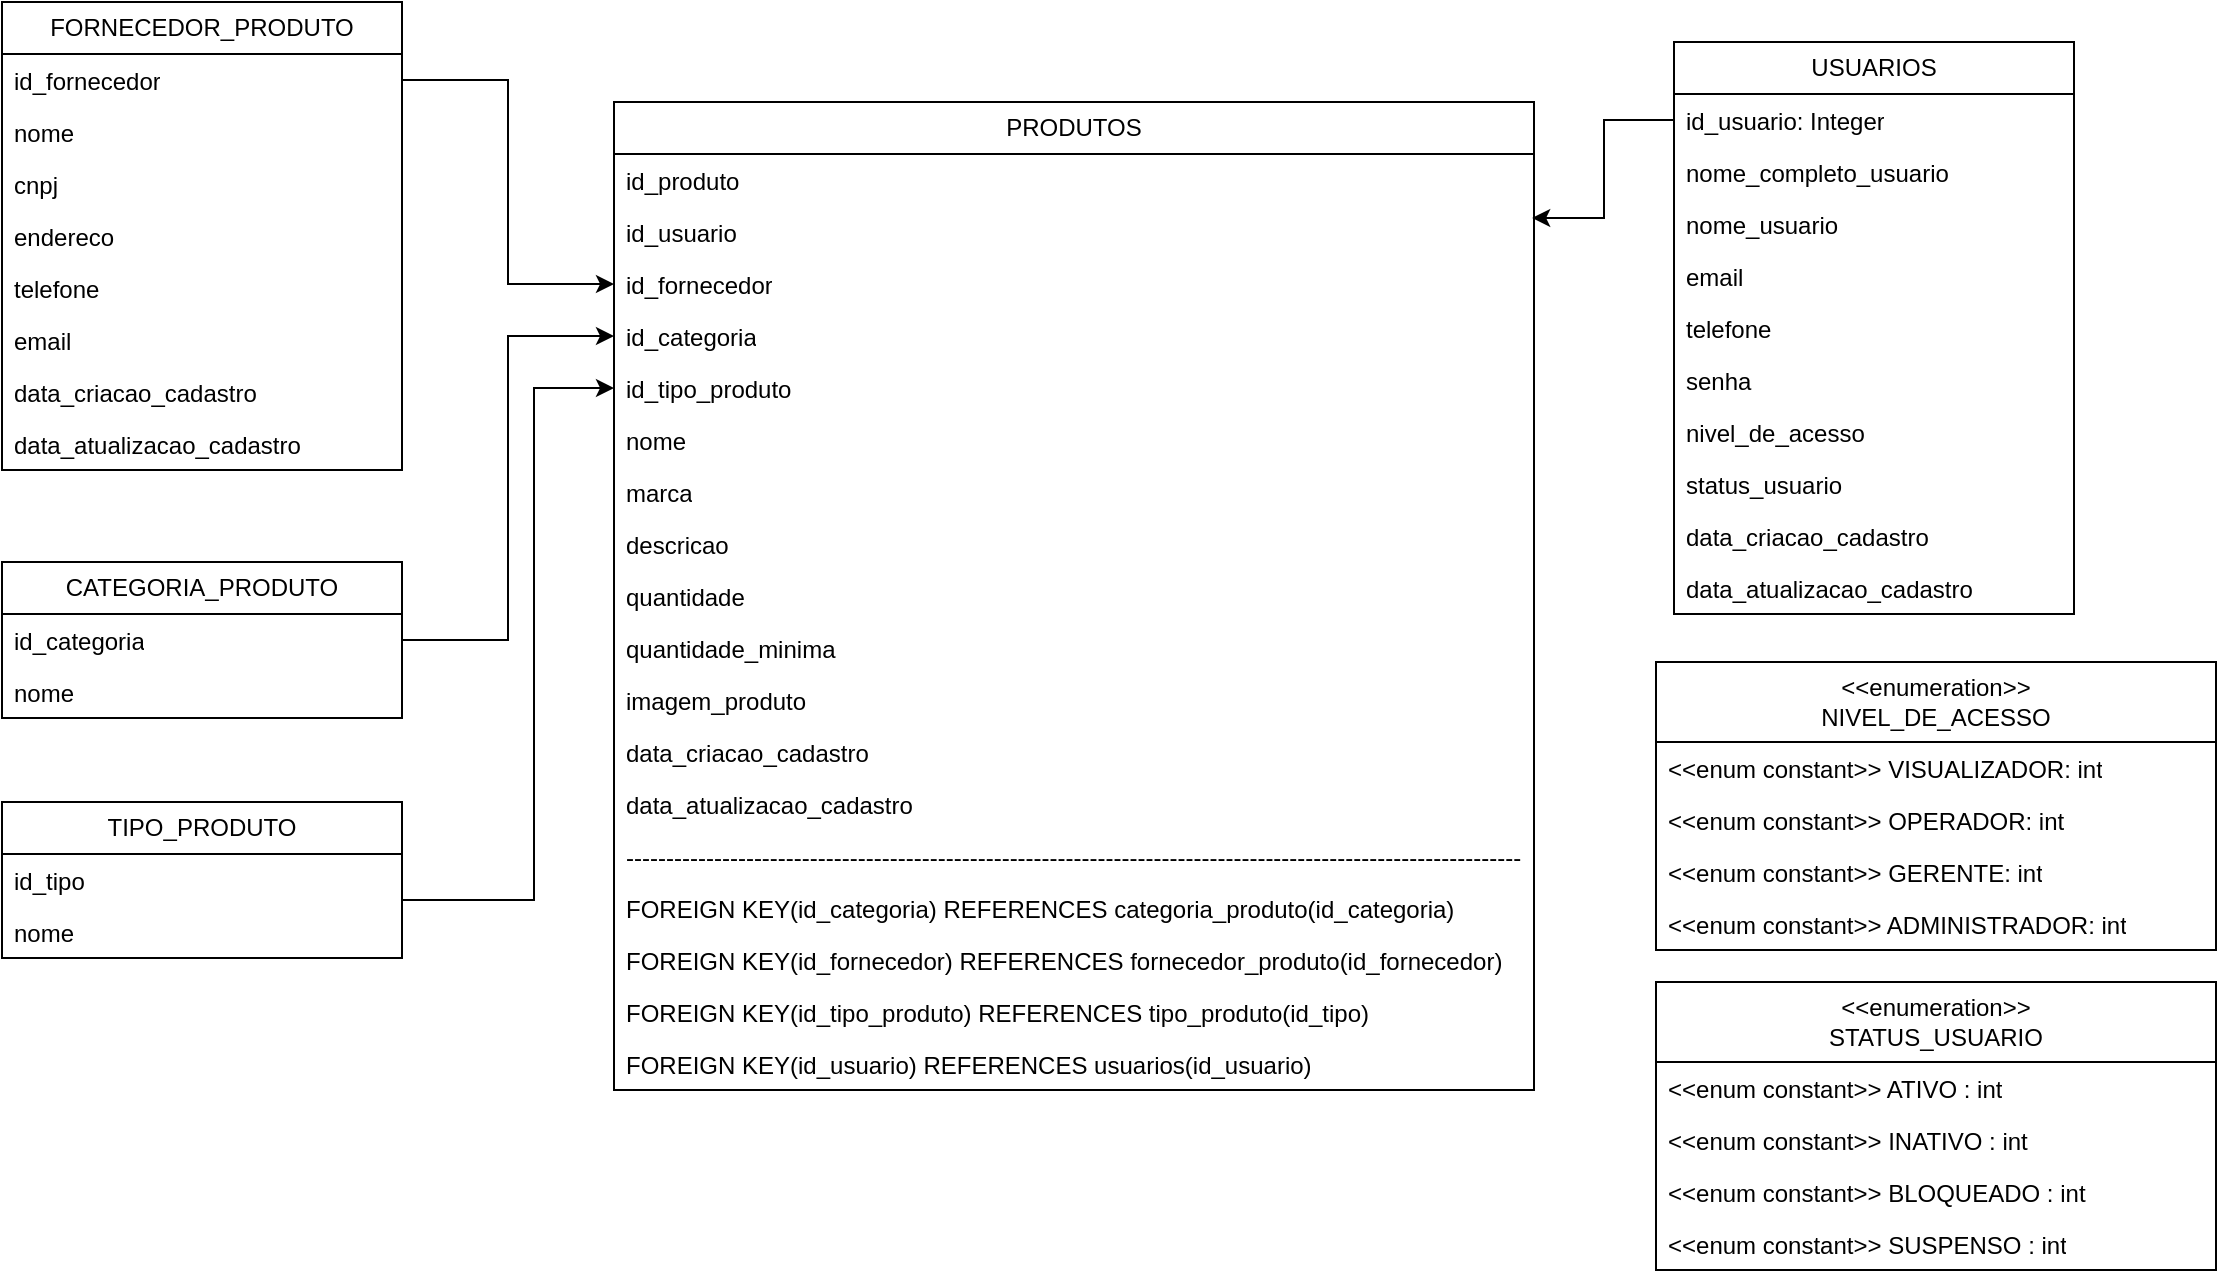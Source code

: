 <mxfile version="26.2.2">
  <diagram name="Página-1" id="agAHkuTglAI370HJ_pbM">
    <mxGraphModel dx="1366" dy="961" grid="1" gridSize="10" guides="1" tooltips="1" connect="1" arrows="1" fold="1" page="1" pageScale="1" pageWidth="827" pageHeight="1169" math="0" shadow="0">
      <root>
        <mxCell id="0" />
        <mxCell id="1" parent="0" />
        <mxCell id="GeA3TSjWkP3xkWpdIpBg-25" value="FORNECEDOR_PRODUTO" style="swimlane;fontStyle=0;childLayout=stackLayout;horizontal=1;startSize=26;fillColor=none;horizontalStack=0;resizeParent=1;resizeParentMax=0;resizeLast=0;collapsible=1;marginBottom=0;whiteSpace=wrap;html=1;" parent="1" vertex="1">
          <mxGeometry x="414" y="70" width="200" height="234" as="geometry" />
        </mxCell>
        <mxCell id="GeA3TSjWkP3xkWpdIpBg-26" value="id_fornecedor" style="text;strokeColor=none;fillColor=none;align=left;verticalAlign=top;spacingLeft=4;spacingRight=4;overflow=hidden;rotatable=0;points=[[0,0.5],[1,0.5]];portConstraint=eastwest;whiteSpace=wrap;html=1;" parent="GeA3TSjWkP3xkWpdIpBg-25" vertex="1">
          <mxGeometry y="26" width="200" height="26" as="geometry" />
        </mxCell>
        <mxCell id="GeA3TSjWkP3xkWpdIpBg-27" value="nome" style="text;strokeColor=none;fillColor=none;align=left;verticalAlign=top;spacingLeft=4;spacingRight=4;overflow=hidden;rotatable=0;points=[[0,0.5],[1,0.5]];portConstraint=eastwest;whiteSpace=wrap;html=1;" parent="GeA3TSjWkP3xkWpdIpBg-25" vertex="1">
          <mxGeometry y="52" width="200" height="26" as="geometry" />
        </mxCell>
        <mxCell id="GeA3TSjWkP3xkWpdIpBg-28" value="cnpj" style="text;strokeColor=none;fillColor=none;align=left;verticalAlign=top;spacingLeft=4;spacingRight=4;overflow=hidden;rotatable=0;points=[[0,0.5],[1,0.5]];portConstraint=eastwest;whiteSpace=wrap;html=1;" parent="GeA3TSjWkP3xkWpdIpBg-25" vertex="1">
          <mxGeometry y="78" width="200" height="26" as="geometry" />
        </mxCell>
        <mxCell id="GeA3TSjWkP3xkWpdIpBg-29" value="endereco" style="text;strokeColor=none;fillColor=none;align=left;verticalAlign=top;spacingLeft=4;spacingRight=4;overflow=hidden;rotatable=0;points=[[0,0.5],[1,0.5]];portConstraint=eastwest;whiteSpace=wrap;html=1;" parent="GeA3TSjWkP3xkWpdIpBg-25" vertex="1">
          <mxGeometry y="104" width="200" height="26" as="geometry" />
        </mxCell>
        <mxCell id="GeA3TSjWkP3xkWpdIpBg-30" value="telefone" style="text;strokeColor=none;fillColor=none;align=left;verticalAlign=top;spacingLeft=4;spacingRight=4;overflow=hidden;rotatable=0;points=[[0,0.5],[1,0.5]];portConstraint=eastwest;whiteSpace=wrap;html=1;" parent="GeA3TSjWkP3xkWpdIpBg-25" vertex="1">
          <mxGeometry y="130" width="200" height="26" as="geometry" />
        </mxCell>
        <mxCell id="GeA3TSjWkP3xkWpdIpBg-31" value="email" style="text;strokeColor=none;fillColor=none;align=left;verticalAlign=top;spacingLeft=4;spacingRight=4;overflow=hidden;rotatable=0;points=[[0,0.5],[1,0.5]];portConstraint=eastwest;whiteSpace=wrap;html=1;" parent="GeA3TSjWkP3xkWpdIpBg-25" vertex="1">
          <mxGeometry y="156" width="200" height="26" as="geometry" />
        </mxCell>
        <mxCell id="GeA3TSjWkP3xkWpdIpBg-32" value="data_criacao_cadastro" style="text;strokeColor=none;fillColor=none;align=left;verticalAlign=top;spacingLeft=4;spacingRight=4;overflow=hidden;rotatable=0;points=[[0,0.5],[1,0.5]];portConstraint=eastwest;whiteSpace=wrap;html=1;" parent="GeA3TSjWkP3xkWpdIpBg-25" vertex="1">
          <mxGeometry y="182" width="200" height="26" as="geometry" />
        </mxCell>
        <mxCell id="GeA3TSjWkP3xkWpdIpBg-33" value="data_atualizacao_cadastro" style="text;strokeColor=none;fillColor=none;align=left;verticalAlign=top;spacingLeft=4;spacingRight=4;overflow=hidden;rotatable=0;points=[[0,0.5],[1,0.5]];portConstraint=eastwest;whiteSpace=wrap;html=1;" parent="GeA3TSjWkP3xkWpdIpBg-25" vertex="1">
          <mxGeometry y="208" width="200" height="26" as="geometry" />
        </mxCell>
        <mxCell id="GeA3TSjWkP3xkWpdIpBg-36" value="CATEGORIA_PRODUTO" style="swimlane;fontStyle=0;childLayout=stackLayout;horizontal=1;startSize=26;fillColor=none;horizontalStack=0;resizeParent=1;resizeParentMax=0;resizeLast=0;collapsible=1;marginBottom=0;whiteSpace=wrap;html=1;" parent="1" vertex="1">
          <mxGeometry x="414" y="350" width="200" height="78" as="geometry" />
        </mxCell>
        <mxCell id="GeA3TSjWkP3xkWpdIpBg-37" value="id_categoria" style="text;strokeColor=none;fillColor=none;align=left;verticalAlign=top;spacingLeft=4;spacingRight=4;overflow=hidden;rotatable=0;points=[[0,0.5],[1,0.5]];portConstraint=eastwest;whiteSpace=wrap;html=1;" parent="GeA3TSjWkP3xkWpdIpBg-36" vertex="1">
          <mxGeometry y="26" width="200" height="26" as="geometry" />
        </mxCell>
        <mxCell id="GeA3TSjWkP3xkWpdIpBg-38" value="nome" style="text;strokeColor=none;fillColor=none;align=left;verticalAlign=top;spacingLeft=4;spacingRight=4;overflow=hidden;rotatable=0;points=[[0,0.5],[1,0.5]];portConstraint=eastwest;whiteSpace=wrap;html=1;" parent="GeA3TSjWkP3xkWpdIpBg-36" vertex="1">
          <mxGeometry y="52" width="200" height="26" as="geometry" />
        </mxCell>
        <mxCell id="GeA3TSjWkP3xkWpdIpBg-48" value="USUARIOS" style="swimlane;fontStyle=0;childLayout=stackLayout;horizontal=1;startSize=26;fillColor=none;horizontalStack=0;resizeParent=1;resizeParentMax=0;resizeLast=0;collapsible=1;marginBottom=0;whiteSpace=wrap;html=1;" parent="1" vertex="1">
          <mxGeometry x="1250" y="90" width="200" height="286" as="geometry" />
        </mxCell>
        <mxCell id="GeA3TSjWkP3xkWpdIpBg-49" value="id_usuario: Integer" style="text;strokeColor=none;fillColor=none;align=left;verticalAlign=top;spacingLeft=4;spacingRight=4;overflow=hidden;rotatable=0;points=[[0,0.5],[1,0.5]];portConstraint=eastwest;whiteSpace=wrap;html=1;" parent="GeA3TSjWkP3xkWpdIpBg-48" vertex="1">
          <mxGeometry y="26" width="200" height="26" as="geometry" />
        </mxCell>
        <mxCell id="GeA3TSjWkP3xkWpdIpBg-50" value="nome_completo_usuario" style="text;strokeColor=none;fillColor=none;align=left;verticalAlign=top;spacingLeft=4;spacingRight=4;overflow=hidden;rotatable=0;points=[[0,0.5],[1,0.5]];portConstraint=eastwest;whiteSpace=wrap;html=1;" parent="GeA3TSjWkP3xkWpdIpBg-48" vertex="1">
          <mxGeometry y="52" width="200" height="26" as="geometry" />
        </mxCell>
        <mxCell id="GeA3TSjWkP3xkWpdIpBg-51" value="nome_usuario" style="text;strokeColor=none;fillColor=none;align=left;verticalAlign=top;spacingLeft=4;spacingRight=4;overflow=hidden;rotatable=0;points=[[0,0.5],[1,0.5]];portConstraint=eastwest;whiteSpace=wrap;html=1;" parent="GeA3TSjWkP3xkWpdIpBg-48" vertex="1">
          <mxGeometry y="78" width="200" height="26" as="geometry" />
        </mxCell>
        <mxCell id="GeA3TSjWkP3xkWpdIpBg-52" value="email" style="text;strokeColor=none;fillColor=none;align=left;verticalAlign=top;spacingLeft=4;spacingRight=4;overflow=hidden;rotatable=0;points=[[0,0.5],[1,0.5]];portConstraint=eastwest;whiteSpace=wrap;html=1;" parent="GeA3TSjWkP3xkWpdIpBg-48" vertex="1">
          <mxGeometry y="104" width="200" height="26" as="geometry" />
        </mxCell>
        <mxCell id="GeA3TSjWkP3xkWpdIpBg-53" value="telefone" style="text;strokeColor=none;fillColor=none;align=left;verticalAlign=top;spacingLeft=4;spacingRight=4;overflow=hidden;rotatable=0;points=[[0,0.5],[1,0.5]];portConstraint=eastwest;whiteSpace=wrap;html=1;" parent="GeA3TSjWkP3xkWpdIpBg-48" vertex="1">
          <mxGeometry y="130" width="200" height="26" as="geometry" />
        </mxCell>
        <mxCell id="GeA3TSjWkP3xkWpdIpBg-54" value="senha" style="text;strokeColor=none;fillColor=none;align=left;verticalAlign=top;spacingLeft=4;spacingRight=4;overflow=hidden;rotatable=0;points=[[0,0.5],[1,0.5]];portConstraint=eastwest;whiteSpace=wrap;html=1;" parent="GeA3TSjWkP3xkWpdIpBg-48" vertex="1">
          <mxGeometry y="156" width="200" height="26" as="geometry" />
        </mxCell>
        <mxCell id="GeA3TSjWkP3xkWpdIpBg-95" value="nivel_de_acesso" style="text;strokeColor=none;fillColor=none;align=left;verticalAlign=top;spacingLeft=4;spacingRight=4;overflow=hidden;rotatable=0;points=[[0,0.5],[1,0.5]];portConstraint=eastwest;whiteSpace=wrap;html=1;" parent="GeA3TSjWkP3xkWpdIpBg-48" vertex="1">
          <mxGeometry y="182" width="200" height="26" as="geometry" />
        </mxCell>
        <mxCell id="GeA3TSjWkP3xkWpdIpBg-56" value="status_usuario" style="text;strokeColor=none;fillColor=none;align=left;verticalAlign=top;spacingLeft=4;spacingRight=4;overflow=hidden;rotatable=0;points=[[0,0.5],[1,0.5]];portConstraint=eastwest;whiteSpace=wrap;html=1;" parent="GeA3TSjWkP3xkWpdIpBg-48" vertex="1">
          <mxGeometry y="208" width="200" height="26" as="geometry" />
        </mxCell>
        <mxCell id="GeA3TSjWkP3xkWpdIpBg-57" value="data_criacao_cadastro" style="text;strokeColor=none;fillColor=none;align=left;verticalAlign=top;spacingLeft=4;spacingRight=4;overflow=hidden;rotatable=0;points=[[0,0.5],[1,0.5]];portConstraint=eastwest;whiteSpace=wrap;html=1;" parent="GeA3TSjWkP3xkWpdIpBg-48" vertex="1">
          <mxGeometry y="234" width="200" height="26" as="geometry" />
        </mxCell>
        <mxCell id="GeA3TSjWkP3xkWpdIpBg-58" value="data_atualizacao_cadastro" style="text;strokeColor=none;fillColor=none;align=left;verticalAlign=top;spacingLeft=4;spacingRight=4;overflow=hidden;rotatable=0;points=[[0,0.5],[1,0.5]];portConstraint=eastwest;whiteSpace=wrap;html=1;" parent="GeA3TSjWkP3xkWpdIpBg-48" vertex="1">
          <mxGeometry y="260" width="200" height="26" as="geometry" />
        </mxCell>
        <mxCell id="GeA3TSjWkP3xkWpdIpBg-60" value="PRODUTOS" style="swimlane;fontStyle=0;childLayout=stackLayout;horizontal=1;startSize=26;fillColor=none;horizontalStack=0;resizeParent=1;resizeParentMax=0;resizeLast=0;collapsible=1;marginBottom=0;whiteSpace=wrap;html=1;" parent="1" vertex="1">
          <mxGeometry x="720" y="120" width="460" height="494" as="geometry" />
        </mxCell>
        <mxCell id="GeA3TSjWkP3xkWpdIpBg-61" value="id_produto" style="text;strokeColor=none;fillColor=none;align=left;verticalAlign=top;spacingLeft=4;spacingRight=4;overflow=hidden;rotatable=0;points=[[0,0.5],[1,0.5]];portConstraint=eastwest;whiteSpace=wrap;html=1;" parent="GeA3TSjWkP3xkWpdIpBg-60" vertex="1">
          <mxGeometry y="26" width="460" height="26" as="geometry" />
        </mxCell>
        <mxCell id="GeA3TSjWkP3xkWpdIpBg-62" value="id_usuario" style="text;strokeColor=none;fillColor=none;align=left;verticalAlign=top;spacingLeft=4;spacingRight=4;overflow=hidden;rotatable=0;points=[[0,0.5],[1,0.5]];portConstraint=eastwest;whiteSpace=wrap;html=1;" parent="GeA3TSjWkP3xkWpdIpBg-60" vertex="1">
          <mxGeometry y="52" width="460" height="26" as="geometry" />
        </mxCell>
        <mxCell id="GeA3TSjWkP3xkWpdIpBg-63" value="id_fornecedor" style="text;strokeColor=none;fillColor=none;align=left;verticalAlign=top;spacingLeft=4;spacingRight=4;overflow=hidden;rotatable=0;points=[[0,0.5],[1,0.5]];portConstraint=eastwest;whiteSpace=wrap;html=1;" parent="GeA3TSjWkP3xkWpdIpBg-60" vertex="1">
          <mxGeometry y="78" width="460" height="26" as="geometry" />
        </mxCell>
        <mxCell id="GeA3TSjWkP3xkWpdIpBg-66" value="id_categoria" style="text;strokeColor=none;fillColor=none;align=left;verticalAlign=top;spacingLeft=4;spacingRight=4;overflow=hidden;rotatable=0;points=[[0,0.5],[1,0.5]];portConstraint=eastwest;whiteSpace=wrap;html=1;" parent="GeA3TSjWkP3xkWpdIpBg-60" vertex="1">
          <mxGeometry y="104" width="460" height="26" as="geometry" />
        </mxCell>
        <mxCell id="GeA3TSjWkP3xkWpdIpBg-70" value="id_tipo_produto" style="text;strokeColor=none;fillColor=none;align=left;verticalAlign=top;spacingLeft=4;spacingRight=4;overflow=hidden;rotatable=0;points=[[0,0.5],[1,0.5]];portConstraint=eastwest;whiteSpace=wrap;html=1;" parent="GeA3TSjWkP3xkWpdIpBg-60" vertex="1">
          <mxGeometry y="130" width="460" height="26" as="geometry" />
        </mxCell>
        <mxCell id="GeA3TSjWkP3xkWpdIpBg-64" value="nome" style="text;strokeColor=none;fillColor=none;align=left;verticalAlign=top;spacingLeft=4;spacingRight=4;overflow=hidden;rotatable=0;points=[[0,0.5],[1,0.5]];portConstraint=eastwest;whiteSpace=wrap;html=1;" parent="GeA3TSjWkP3xkWpdIpBg-60" vertex="1">
          <mxGeometry y="156" width="460" height="26" as="geometry" />
        </mxCell>
        <mxCell id="GeA3TSjWkP3xkWpdIpBg-65" value="marca" style="text;strokeColor=none;fillColor=none;align=left;verticalAlign=top;spacingLeft=4;spacingRight=4;overflow=hidden;rotatable=0;points=[[0,0.5],[1,0.5]];portConstraint=eastwest;whiteSpace=wrap;html=1;" parent="GeA3TSjWkP3xkWpdIpBg-60" vertex="1">
          <mxGeometry y="182" width="460" height="26" as="geometry" />
        </mxCell>
        <mxCell id="GeA3TSjWkP3xkWpdIpBg-67" value="descricao" style="text;strokeColor=none;fillColor=none;align=left;verticalAlign=top;spacingLeft=4;spacingRight=4;overflow=hidden;rotatable=0;points=[[0,0.5],[1,0.5]];portConstraint=eastwest;whiteSpace=wrap;html=1;" parent="GeA3TSjWkP3xkWpdIpBg-60" vertex="1">
          <mxGeometry y="208" width="460" height="26" as="geometry" />
        </mxCell>
        <mxCell id="GeA3TSjWkP3xkWpdIpBg-68" value="quantidade" style="text;strokeColor=none;fillColor=none;align=left;verticalAlign=top;spacingLeft=4;spacingRight=4;overflow=hidden;rotatable=0;points=[[0,0.5],[1,0.5]];portConstraint=eastwest;whiteSpace=wrap;html=1;" parent="GeA3TSjWkP3xkWpdIpBg-60" vertex="1">
          <mxGeometry y="234" width="460" height="26" as="geometry" />
        </mxCell>
        <mxCell id="GeA3TSjWkP3xkWpdIpBg-69" value="quantidade_minima" style="text;strokeColor=none;fillColor=none;align=left;verticalAlign=top;spacingLeft=4;spacingRight=4;overflow=hidden;rotatable=0;points=[[0,0.5],[1,0.5]];portConstraint=eastwest;whiteSpace=wrap;html=1;" parent="GeA3TSjWkP3xkWpdIpBg-60" vertex="1">
          <mxGeometry y="260" width="460" height="26" as="geometry" />
        </mxCell>
        <mxCell id="GeA3TSjWkP3xkWpdIpBg-71" value="imagem_produto" style="text;strokeColor=none;fillColor=none;align=left;verticalAlign=top;spacingLeft=4;spacingRight=4;overflow=hidden;rotatable=0;points=[[0,0.5],[1,0.5]];portConstraint=eastwest;whiteSpace=wrap;html=1;" parent="GeA3TSjWkP3xkWpdIpBg-60" vertex="1">
          <mxGeometry y="286" width="460" height="26" as="geometry" />
        </mxCell>
        <mxCell id="GeA3TSjWkP3xkWpdIpBg-72" value="data_criacao_cadastro" style="text;strokeColor=none;fillColor=none;align=left;verticalAlign=top;spacingLeft=4;spacingRight=4;overflow=hidden;rotatable=0;points=[[0,0.5],[1,0.5]];portConstraint=eastwest;whiteSpace=wrap;html=1;" parent="GeA3TSjWkP3xkWpdIpBg-60" vertex="1">
          <mxGeometry y="312" width="460" height="26" as="geometry" />
        </mxCell>
        <mxCell id="GeA3TSjWkP3xkWpdIpBg-73" value="data_atualizacao_cadastro" style="text;strokeColor=none;fillColor=none;align=left;verticalAlign=top;spacingLeft=4;spacingRight=4;overflow=hidden;rotatable=0;points=[[0,0.5],[1,0.5]];portConstraint=eastwest;whiteSpace=wrap;html=1;" parent="GeA3TSjWkP3xkWpdIpBg-60" vertex="1">
          <mxGeometry y="338" width="460" height="26" as="geometry" />
        </mxCell>
        <mxCell id="GeA3TSjWkP3xkWpdIpBg-74" value="----------------------------------------------------------------------------------------------------------------" style="text;strokeColor=none;fillColor=none;align=left;verticalAlign=top;spacingLeft=4;spacingRight=4;overflow=hidden;rotatable=0;points=[[0,0.5],[1,0.5]];portConstraint=eastwest;whiteSpace=wrap;html=1;" parent="GeA3TSjWkP3xkWpdIpBg-60" vertex="1">
          <mxGeometry y="364" width="460" height="26" as="geometry" />
        </mxCell>
        <mxCell id="GeA3TSjWkP3xkWpdIpBg-76" value="FOREIGN KEY(id_categoria) REFERENCES categoria_produto(id_categoria)" style="text;strokeColor=none;fillColor=none;align=left;verticalAlign=top;spacingLeft=4;spacingRight=4;overflow=hidden;rotatable=0;points=[[0,0.5],[1,0.5]];portConstraint=eastwest;whiteSpace=wrap;html=1;" parent="GeA3TSjWkP3xkWpdIpBg-60" vertex="1">
          <mxGeometry y="390" width="460" height="26" as="geometry" />
        </mxCell>
        <mxCell id="GeA3TSjWkP3xkWpdIpBg-77" value="FOREIGN KEY(id_fornecedor) REFERENCES fornecedor_produto(id_fornecedor)" style="text;strokeColor=none;fillColor=none;align=left;verticalAlign=top;spacingLeft=4;spacingRight=4;overflow=hidden;rotatable=0;points=[[0,0.5],[1,0.5]];portConstraint=eastwest;whiteSpace=wrap;html=1;" parent="GeA3TSjWkP3xkWpdIpBg-60" vertex="1">
          <mxGeometry y="416" width="460" height="26" as="geometry" />
        </mxCell>
        <mxCell id="GeA3TSjWkP3xkWpdIpBg-78" value="FOREIGN KEY(id_tipo_produto) REFERENCES tipo_produto(id_tipo)" style="text;strokeColor=none;fillColor=none;align=left;verticalAlign=top;spacingLeft=4;spacingRight=4;overflow=hidden;rotatable=0;points=[[0,0.5],[1,0.5]];portConstraint=eastwest;whiteSpace=wrap;html=1;" parent="GeA3TSjWkP3xkWpdIpBg-60" vertex="1">
          <mxGeometry y="442" width="460" height="26" as="geometry" />
        </mxCell>
        <mxCell id="GeA3TSjWkP3xkWpdIpBg-79" value="FOREIGN KEY(id_usuario) REFERENCES usuarios(id_usuario)" style="text;strokeColor=none;fillColor=none;align=left;verticalAlign=top;spacingLeft=4;spacingRight=4;overflow=hidden;rotatable=0;points=[[0,0.5],[1,0.5]];portConstraint=eastwest;whiteSpace=wrap;html=1;" parent="GeA3TSjWkP3xkWpdIpBg-60" vertex="1">
          <mxGeometry y="468" width="460" height="26" as="geometry" />
        </mxCell>
        <mxCell id="GeA3TSjWkP3xkWpdIpBg-81" value="&lt;div&gt;&lt;br&gt;&lt;/div&gt;&lt;div&gt;&amp;lt;&amp;lt;enumeration&amp;gt;&amp;gt;&lt;/div&gt;NIVEL_DE_ACESSO&lt;div&gt;&lt;br&gt;&lt;/div&gt;" style="swimlane;fontStyle=0;childLayout=stackLayout;horizontal=1;startSize=40;fillColor=none;horizontalStack=0;resizeParent=1;resizeParentMax=0;resizeLast=0;collapsible=1;marginBottom=0;whiteSpace=wrap;html=1;" parent="1" vertex="1">
          <mxGeometry x="1241" y="400" width="280" height="144" as="geometry" />
        </mxCell>
        <mxCell id="GeA3TSjWkP3xkWpdIpBg-82" value="&amp;lt;&amp;lt;enum constant&amp;gt;&amp;gt; VISUALIZADOR: int" style="text;strokeColor=none;fillColor=none;align=left;verticalAlign=top;spacingLeft=4;spacingRight=4;overflow=hidden;rotatable=0;points=[[0,0.5],[1,0.5]];portConstraint=eastwest;whiteSpace=wrap;html=1;" parent="GeA3TSjWkP3xkWpdIpBg-81" vertex="1">
          <mxGeometry y="40" width="280" height="26" as="geometry" />
        </mxCell>
        <mxCell id="GeA3TSjWkP3xkWpdIpBg-92" value="&amp;lt;&amp;lt;enum constant&amp;gt;&amp;gt; OPERADOR: int" style="text;strokeColor=none;fillColor=none;align=left;verticalAlign=top;spacingLeft=4;spacingRight=4;overflow=hidden;rotatable=0;points=[[0,0.5],[1,0.5]];portConstraint=eastwest;whiteSpace=wrap;html=1;" parent="GeA3TSjWkP3xkWpdIpBg-81" vertex="1">
          <mxGeometry y="66" width="280" height="26" as="geometry" />
        </mxCell>
        <mxCell id="GeA3TSjWkP3xkWpdIpBg-93" value="&amp;lt;&amp;lt;enum constant&amp;gt;&amp;gt; GERENTE: int" style="text;strokeColor=none;fillColor=none;align=left;verticalAlign=top;spacingLeft=4;spacingRight=4;overflow=hidden;rotatable=0;points=[[0,0.5],[1,0.5]];portConstraint=eastwest;whiteSpace=wrap;html=1;" parent="GeA3TSjWkP3xkWpdIpBg-81" vertex="1">
          <mxGeometry y="92" width="280" height="26" as="geometry" />
        </mxCell>
        <mxCell id="GeA3TSjWkP3xkWpdIpBg-94" value="&amp;lt;&amp;lt;enum constant&amp;gt;&amp;gt; ADMINISTRADOR: int" style="text;strokeColor=none;fillColor=none;align=left;verticalAlign=top;spacingLeft=4;spacingRight=4;overflow=hidden;rotatable=0;points=[[0,0.5],[1,0.5]];portConstraint=eastwest;whiteSpace=wrap;html=1;" parent="GeA3TSjWkP3xkWpdIpBg-81" vertex="1">
          <mxGeometry y="118" width="280" height="26" as="geometry" />
        </mxCell>
        <mxCell id="GeA3TSjWkP3xkWpdIpBg-91" style="edgeStyle=orthogonalEdgeStyle;rounded=0;orthogonalLoop=1;jettySize=auto;html=1;entryX=0;entryY=0.5;entryDx=0;entryDy=0;exitX=1;exitY=0.5;exitDx=0;exitDy=0;" parent="1" source="GeA3TSjWkP3xkWpdIpBg-85" target="GeA3TSjWkP3xkWpdIpBg-70" edge="1">
          <mxGeometry relative="1" as="geometry">
            <Array as="points">
              <mxPoint x="680" y="519" />
              <mxPoint x="680" y="263" />
            </Array>
          </mxGeometry>
        </mxCell>
        <mxCell id="GeA3TSjWkP3xkWpdIpBg-84" value="TIPO_PRODUTO" style="swimlane;fontStyle=0;childLayout=stackLayout;horizontal=1;startSize=26;fillColor=none;horizontalStack=0;resizeParent=1;resizeParentMax=0;resizeLast=0;collapsible=1;marginBottom=0;whiteSpace=wrap;html=1;" parent="1" vertex="1">
          <mxGeometry x="414" y="470" width="200" height="78" as="geometry" />
        </mxCell>
        <mxCell id="GeA3TSjWkP3xkWpdIpBg-85" value="id_tipo" style="text;strokeColor=none;fillColor=none;align=left;verticalAlign=top;spacingLeft=4;spacingRight=4;overflow=hidden;rotatable=0;points=[[0,0.5],[1,0.5]];portConstraint=eastwest;whiteSpace=wrap;html=1;" parent="GeA3TSjWkP3xkWpdIpBg-84" vertex="1">
          <mxGeometry y="26" width="200" height="26" as="geometry" />
        </mxCell>
        <mxCell id="GeA3TSjWkP3xkWpdIpBg-86" value="nome" style="text;strokeColor=none;fillColor=none;align=left;verticalAlign=top;spacingLeft=4;spacingRight=4;overflow=hidden;rotatable=0;points=[[0,0.5],[1,0.5]];portConstraint=eastwest;whiteSpace=wrap;html=1;" parent="GeA3TSjWkP3xkWpdIpBg-84" vertex="1">
          <mxGeometry y="52" width="200" height="26" as="geometry" />
        </mxCell>
        <mxCell id="GeA3TSjWkP3xkWpdIpBg-87" style="edgeStyle=orthogonalEdgeStyle;rounded=0;orthogonalLoop=1;jettySize=auto;html=1;exitX=1;exitY=0.5;exitDx=0;exitDy=0;entryX=0;entryY=0.5;entryDx=0;entryDy=0;" parent="1" source="GeA3TSjWkP3xkWpdIpBg-26" target="GeA3TSjWkP3xkWpdIpBg-63" edge="1">
          <mxGeometry relative="1" as="geometry" />
        </mxCell>
        <mxCell id="GeA3TSjWkP3xkWpdIpBg-88" style="edgeStyle=orthogonalEdgeStyle;rounded=0;orthogonalLoop=1;jettySize=auto;html=1;entryX=0;entryY=0.5;entryDx=0;entryDy=0;" parent="1" source="GeA3TSjWkP3xkWpdIpBg-37" target="GeA3TSjWkP3xkWpdIpBg-66" edge="1">
          <mxGeometry relative="1" as="geometry" />
        </mxCell>
        <mxCell id="GeA3TSjWkP3xkWpdIpBg-90" style="edgeStyle=orthogonalEdgeStyle;rounded=0;orthogonalLoop=1;jettySize=auto;html=1;exitX=0;exitY=0.5;exitDx=0;exitDy=0;entryX=0.998;entryY=0.231;entryDx=0;entryDy=0;entryPerimeter=0;" parent="1" source="GeA3TSjWkP3xkWpdIpBg-49" target="GeA3TSjWkP3xkWpdIpBg-62" edge="1">
          <mxGeometry relative="1" as="geometry" />
        </mxCell>
        <mxCell id="GeA3TSjWkP3xkWpdIpBg-101" value="&lt;div&gt;&lt;br&gt;&lt;/div&gt;&lt;div&gt;&amp;lt;&amp;lt;enumeration&amp;gt;&amp;gt;&lt;/div&gt;STATUS_USUARIO&lt;div&gt;&lt;br&gt;&lt;/div&gt;" style="swimlane;fontStyle=0;childLayout=stackLayout;horizontal=1;startSize=40;fillColor=none;horizontalStack=0;resizeParent=1;resizeParentMax=0;resizeLast=0;collapsible=1;marginBottom=0;whiteSpace=wrap;html=1;" parent="1" vertex="1">
          <mxGeometry x="1241" y="560" width="280" height="144" as="geometry" />
        </mxCell>
        <mxCell id="GeA3TSjWkP3xkWpdIpBg-102" value="&amp;lt;&amp;lt;enum constant&amp;gt;&amp;gt; ATIVO : int" style="text;strokeColor=none;fillColor=none;align=left;verticalAlign=top;spacingLeft=4;spacingRight=4;overflow=hidden;rotatable=0;points=[[0,0.5],[1,0.5]];portConstraint=eastwest;whiteSpace=wrap;html=1;" parent="GeA3TSjWkP3xkWpdIpBg-101" vertex="1">
          <mxGeometry y="40" width="280" height="26" as="geometry" />
        </mxCell>
        <mxCell id="GeA3TSjWkP3xkWpdIpBg-103" value="&amp;lt;&amp;lt;enum constant&amp;gt;&amp;gt; INATIVO&amp;nbsp;: int" style="text;strokeColor=none;fillColor=none;align=left;verticalAlign=top;spacingLeft=4;spacingRight=4;overflow=hidden;rotatable=0;points=[[0,0.5],[1,0.5]];portConstraint=eastwest;whiteSpace=wrap;html=1;" parent="GeA3TSjWkP3xkWpdIpBg-101" vertex="1">
          <mxGeometry y="66" width="280" height="26" as="geometry" />
        </mxCell>
        <mxCell id="GeA3TSjWkP3xkWpdIpBg-104" value="&amp;lt;&amp;lt;enum constant&amp;gt;&amp;gt; BLOQUEADO&amp;nbsp;: int" style="text;strokeColor=none;fillColor=none;align=left;verticalAlign=top;spacingLeft=4;spacingRight=4;overflow=hidden;rotatable=0;points=[[0,0.5],[1,0.5]];portConstraint=eastwest;whiteSpace=wrap;html=1;" parent="GeA3TSjWkP3xkWpdIpBg-101" vertex="1">
          <mxGeometry y="92" width="280" height="26" as="geometry" />
        </mxCell>
        <mxCell id="GeA3TSjWkP3xkWpdIpBg-105" value="&amp;lt;&amp;lt;enum constant&amp;gt;&amp;gt; SUSPENSO&amp;nbsp;: int" style="text;strokeColor=none;fillColor=none;align=left;verticalAlign=top;spacingLeft=4;spacingRight=4;overflow=hidden;rotatable=0;points=[[0,0.5],[1,0.5]];portConstraint=eastwest;whiteSpace=wrap;html=1;" parent="GeA3TSjWkP3xkWpdIpBg-101" vertex="1">
          <mxGeometry y="118" width="280" height="26" as="geometry" />
        </mxCell>
      </root>
    </mxGraphModel>
  </diagram>
</mxfile>
